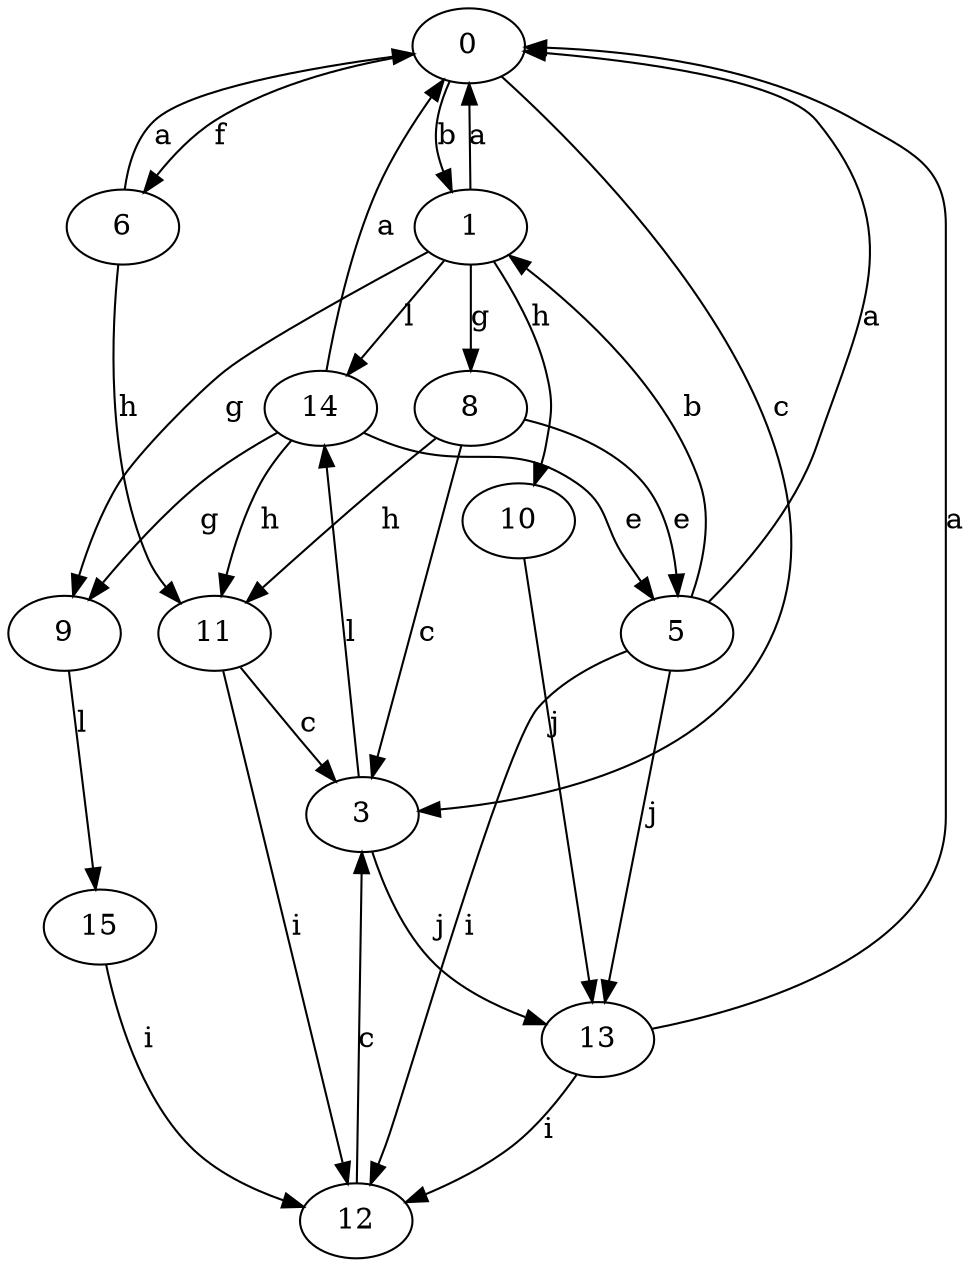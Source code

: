 strict digraph  {
0;
1;
3;
5;
6;
8;
9;
10;
11;
12;
13;
14;
15;
0 -> 1  [label=b];
0 -> 3  [label=c];
0 -> 6  [label=f];
1 -> 0  [label=a];
1 -> 8  [label=g];
1 -> 9  [label=g];
1 -> 10  [label=h];
1 -> 14  [label=l];
3 -> 13  [label=j];
3 -> 14  [label=l];
5 -> 0  [label=a];
5 -> 1  [label=b];
5 -> 12  [label=i];
5 -> 13  [label=j];
6 -> 0  [label=a];
6 -> 11  [label=h];
8 -> 3  [label=c];
8 -> 5  [label=e];
8 -> 11  [label=h];
9 -> 15  [label=l];
10 -> 13  [label=j];
11 -> 3  [label=c];
11 -> 12  [label=i];
12 -> 3  [label=c];
13 -> 0  [label=a];
13 -> 12  [label=i];
14 -> 0  [label=a];
14 -> 5  [label=e];
14 -> 9  [label=g];
14 -> 11  [label=h];
15 -> 12  [label=i];
}
